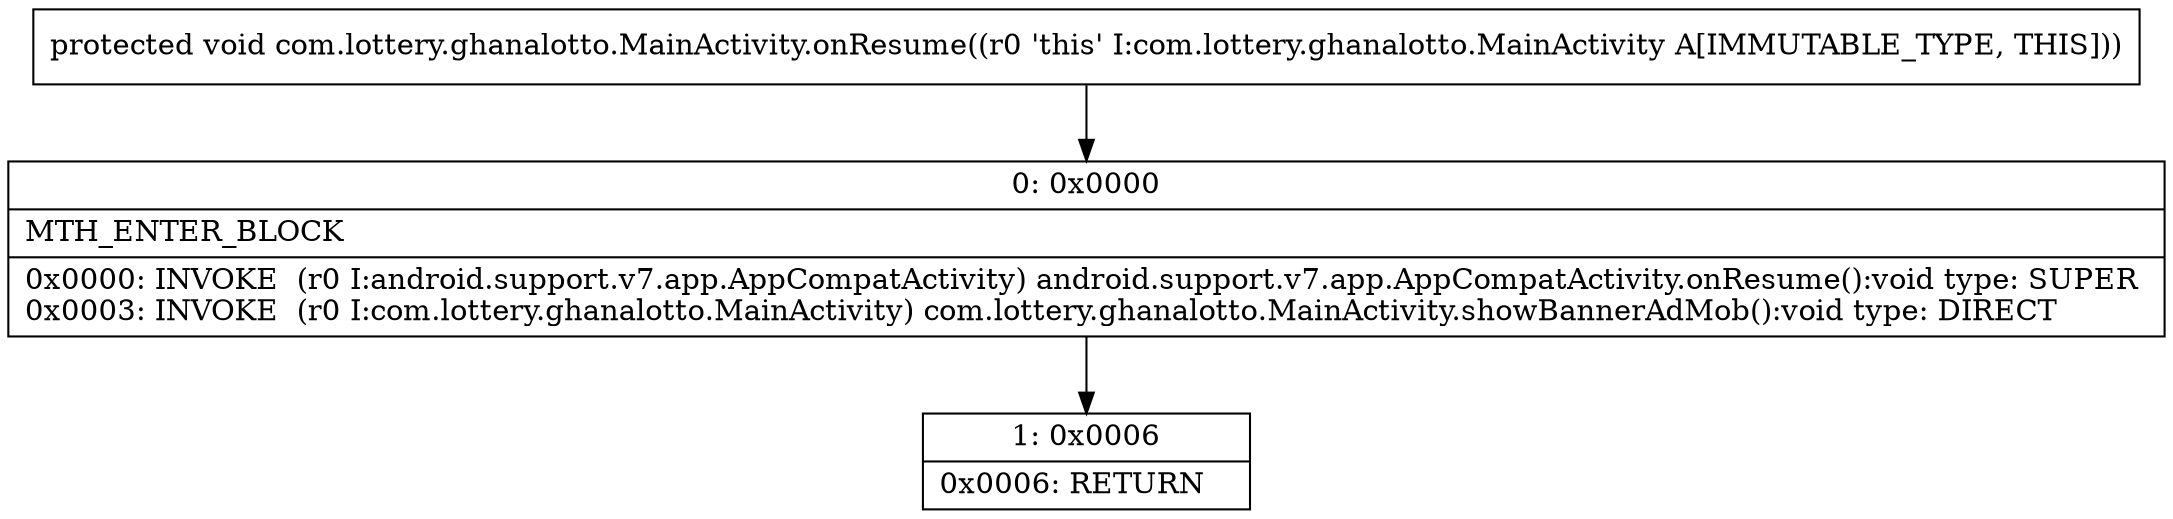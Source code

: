 digraph "CFG forcom.lottery.ghanalotto.MainActivity.onResume()V" {
Node_0 [shape=record,label="{0\:\ 0x0000|MTH_ENTER_BLOCK\l|0x0000: INVOKE  (r0 I:android.support.v7.app.AppCompatActivity) android.support.v7.app.AppCompatActivity.onResume():void type: SUPER \l0x0003: INVOKE  (r0 I:com.lottery.ghanalotto.MainActivity) com.lottery.ghanalotto.MainActivity.showBannerAdMob():void type: DIRECT \l}"];
Node_1 [shape=record,label="{1\:\ 0x0006|0x0006: RETURN   \l}"];
MethodNode[shape=record,label="{protected void com.lottery.ghanalotto.MainActivity.onResume((r0 'this' I:com.lottery.ghanalotto.MainActivity A[IMMUTABLE_TYPE, THIS])) }"];
MethodNode -> Node_0;
Node_0 -> Node_1;
}

